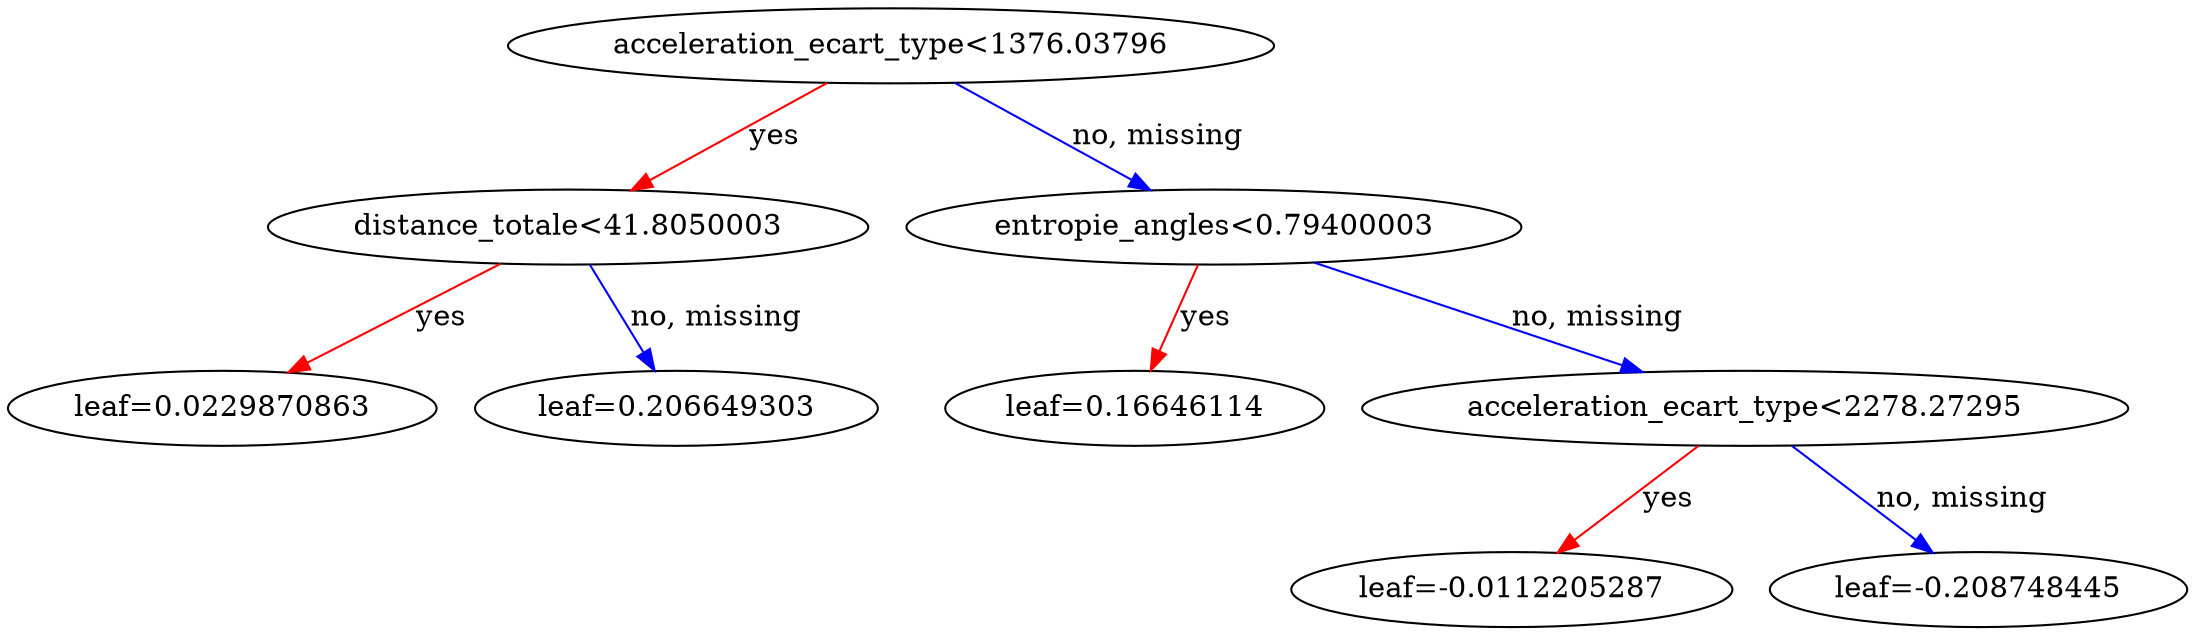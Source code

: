 digraph {
    graph [ rankdir=TB ]

    0 [ label="acceleration_ecart_type<1376.03796" ]
    0 -> 1 [label="yes" color="#FF0000"]
    0 -> 2 [label="no, missing" color="#0000FF"]

    1 [ label="distance_totale<41.8050003" ]
    1 -> 3 [label="yes" color="#FF0000"]
    1 -> 4 [label="no, missing" color="#0000FF"]

    3 [ label="leaf=0.0229870863" ]

    4 [ label="leaf=0.206649303" ]

    2 [ label="entropie_angles<0.79400003" ]
    2 -> 5 [label="yes" color="#FF0000"]
    2 -> 6 [label="no, missing" color="#0000FF"]

    5 [ label="leaf=0.16646114" ]

    6 [ label="acceleration_ecart_type<2278.27295" ]
    6 -> 7 [label="yes" color="#FF0000"]
    6 -> 8 [label="no, missing" color="#0000FF"]

    7 [ label="leaf=-0.0112205287" ]

    8 [ label="leaf=-0.208748445" ]
}
